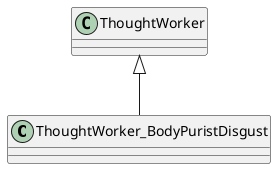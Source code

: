 @startuml
class ThoughtWorker_BodyPuristDisgust {
}
ThoughtWorker <|-- ThoughtWorker_BodyPuristDisgust
@enduml
